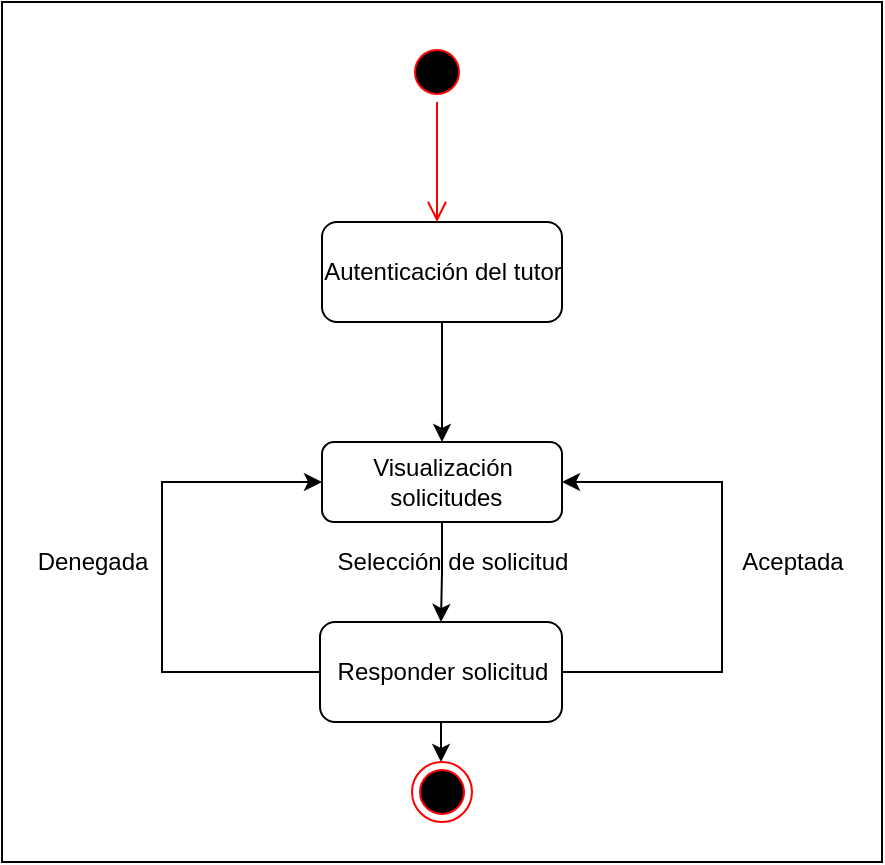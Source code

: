 <mxfile version="14.4.6" type="github">
  <diagram id="P8r9rNyO7EW6EXqI-jp5" name="Page-1">
    <mxGraphModel dx="1038" dy="585" grid="1" gridSize="10" guides="1" tooltips="1" connect="1" arrows="1" fold="1" page="1" pageScale="1" pageWidth="827" pageHeight="1169" math="0" shadow="0">
      <root>
        <mxCell id="0" />
        <mxCell id="1" parent="0" />
        <mxCell id="4_WWaViknrb365EZA3EA-23" value="" style="html=1;" vertex="1" parent="1">
          <mxGeometry x="200" y="110" width="440" height="430" as="geometry" />
        </mxCell>
        <mxCell id="4_WWaViknrb365EZA3EA-3" style="edgeStyle=orthogonalEdgeStyle;rounded=0;orthogonalLoop=1;jettySize=auto;html=1;entryX=0.5;entryY=0;entryDx=0;entryDy=0;" edge="1" parent="1" source="4_WWaViknrb365EZA3EA-4" target="4_WWaViknrb365EZA3EA-5">
          <mxGeometry relative="1" as="geometry" />
        </mxCell>
        <mxCell id="4_WWaViknrb365EZA3EA-4" value="Autenticación del tutor" style="html=1;rounded=1;" vertex="1" parent="1">
          <mxGeometry x="360" y="220" width="120" height="50" as="geometry" />
        </mxCell>
        <mxCell id="4_WWaViknrb365EZA3EA-11" style="edgeStyle=orthogonalEdgeStyle;rounded=0;orthogonalLoop=1;jettySize=auto;html=1;entryX=0.5;entryY=0;entryDx=0;entryDy=0;" edge="1" parent="1" source="4_WWaViknrb365EZA3EA-5" target="4_WWaViknrb365EZA3EA-6">
          <mxGeometry relative="1" as="geometry" />
        </mxCell>
        <mxCell id="4_WWaViknrb365EZA3EA-5" value="Visualización&lt;br&gt;&amp;nbsp;solicitudes" style="html=1;rounded=1;" vertex="1" parent="1">
          <mxGeometry x="360" y="330" width="120" height="40" as="geometry" />
        </mxCell>
        <mxCell id="4_WWaViknrb365EZA3EA-14" style="edgeStyle=orthogonalEdgeStyle;rounded=0;orthogonalLoop=1;jettySize=auto;html=1;entryX=1;entryY=0.5;entryDx=0;entryDy=0;exitX=1;exitY=0.5;exitDx=0;exitDy=0;" edge="1" parent="1" source="4_WWaViknrb365EZA3EA-6" target="4_WWaViknrb365EZA3EA-5">
          <mxGeometry relative="1" as="geometry">
            <Array as="points">
              <mxPoint x="560" y="445" />
              <mxPoint x="560" y="350" />
            </Array>
          </mxGeometry>
        </mxCell>
        <mxCell id="4_WWaViknrb365EZA3EA-15" style="edgeStyle=orthogonalEdgeStyle;rounded=0;orthogonalLoop=1;jettySize=auto;html=1;entryX=0;entryY=0.5;entryDx=0;entryDy=0;exitX=0;exitY=0.5;exitDx=0;exitDy=0;" edge="1" parent="1" source="4_WWaViknrb365EZA3EA-6" target="4_WWaViknrb365EZA3EA-5">
          <mxGeometry relative="1" as="geometry">
            <Array as="points">
              <mxPoint x="280" y="445" />
              <mxPoint x="280" y="350" />
            </Array>
          </mxGeometry>
        </mxCell>
        <mxCell id="4_WWaViknrb365EZA3EA-21" style="edgeStyle=orthogonalEdgeStyle;rounded=0;orthogonalLoop=1;jettySize=auto;html=1;" edge="1" parent="1" source="4_WWaViknrb365EZA3EA-6" target="4_WWaViknrb365EZA3EA-19">
          <mxGeometry relative="1" as="geometry" />
        </mxCell>
        <mxCell id="4_WWaViknrb365EZA3EA-6" value="Responder solicitud" style="html=1;rounded=1;" vertex="1" parent="1">
          <mxGeometry x="359" y="420" width="121" height="50" as="geometry" />
        </mxCell>
        <mxCell id="4_WWaViknrb365EZA3EA-8" value="" style="ellipse;html=1;shape=startState;fillColor=#000000;strokeColor=#ff0000;" vertex="1" parent="1">
          <mxGeometry x="402.5" y="130" width="30" height="30" as="geometry" />
        </mxCell>
        <mxCell id="4_WWaViknrb365EZA3EA-9" value="" style="edgeStyle=orthogonalEdgeStyle;html=1;verticalAlign=bottom;endArrow=open;endSize=8;strokeColor=#ff0000;" edge="1" source="4_WWaViknrb365EZA3EA-8" parent="1">
          <mxGeometry relative="1" as="geometry">
            <mxPoint x="417.5" y="220" as="targetPoint" />
          </mxGeometry>
        </mxCell>
        <mxCell id="4_WWaViknrb365EZA3EA-16" value="Selección de solicitud" style="text;html=1;align=center;verticalAlign=middle;resizable=0;points=[];autosize=1;" vertex="1" parent="1">
          <mxGeometry x="360" y="380" width="130" height="20" as="geometry" />
        </mxCell>
        <mxCell id="4_WWaViknrb365EZA3EA-17" value="Aceptada" style="text;html=1;align=center;verticalAlign=middle;resizable=0;points=[];autosize=1;" vertex="1" parent="1">
          <mxGeometry x="560" y="380" width="70" height="20" as="geometry" />
        </mxCell>
        <mxCell id="4_WWaViknrb365EZA3EA-18" value="Denegada" style="text;html=1;align=center;verticalAlign=middle;resizable=0;points=[];autosize=1;" vertex="1" parent="1">
          <mxGeometry x="210" y="380" width="70" height="20" as="geometry" />
        </mxCell>
        <mxCell id="4_WWaViknrb365EZA3EA-19" value="" style="ellipse;html=1;shape=endState;fillColor=#000000;strokeColor=#ff0000;" vertex="1" parent="1">
          <mxGeometry x="405" y="490" width="30" height="30" as="geometry" />
        </mxCell>
      </root>
    </mxGraphModel>
  </diagram>
</mxfile>
